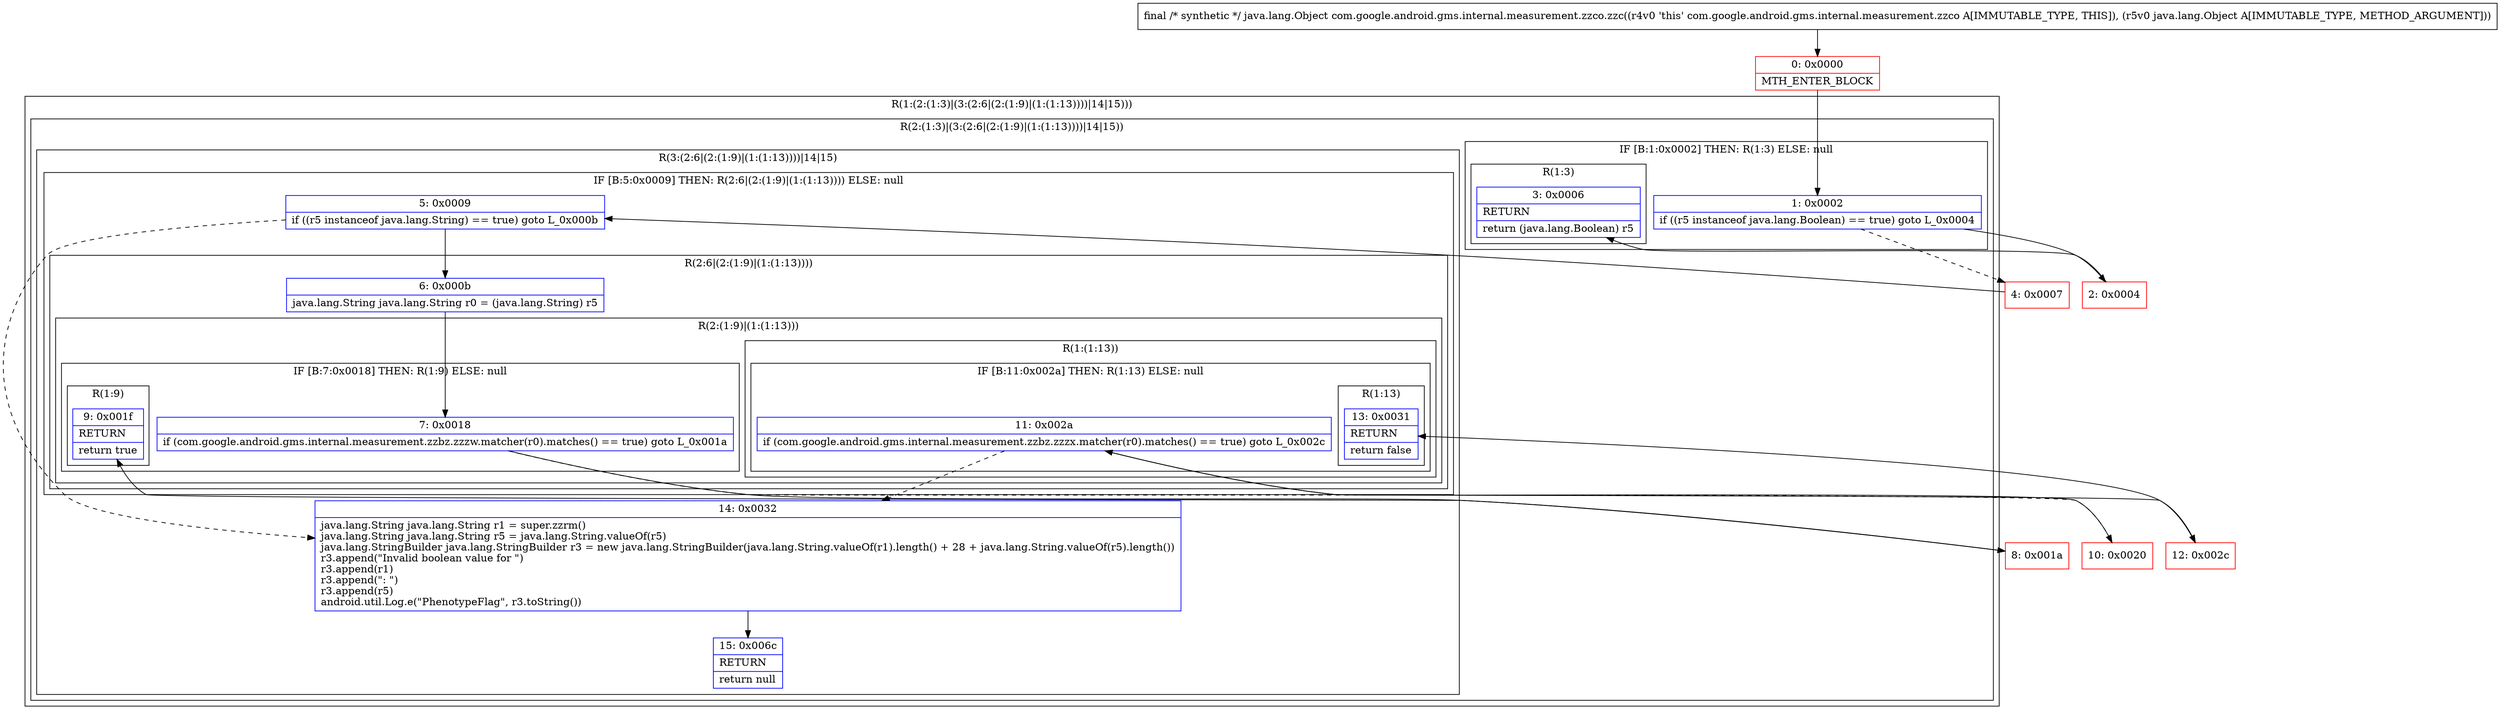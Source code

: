 digraph "CFG forcom.google.android.gms.internal.measurement.zzco.zzc(Ljava\/lang\/Object;)Ljava\/lang\/Object;" {
subgraph cluster_Region_2054464701 {
label = "R(1:(2:(1:3)|(3:(2:6|(2:(1:9)|(1:(1:13))))|14|15)))";
node [shape=record,color=blue];
subgraph cluster_Region_704490165 {
label = "R(2:(1:3)|(3:(2:6|(2:(1:9)|(1:(1:13))))|14|15))";
node [shape=record,color=blue];
subgraph cluster_IfRegion_1068684057 {
label = "IF [B:1:0x0002] THEN: R(1:3) ELSE: null";
node [shape=record,color=blue];
Node_1 [shape=record,label="{1\:\ 0x0002|if ((r5 instanceof java.lang.Boolean) == true) goto L_0x0004\l}"];
subgraph cluster_Region_1846243896 {
label = "R(1:3)";
node [shape=record,color=blue];
Node_3 [shape=record,label="{3\:\ 0x0006|RETURN\l|return (java.lang.Boolean) r5\l}"];
}
}
subgraph cluster_Region_1100763771 {
label = "R(3:(2:6|(2:(1:9)|(1:(1:13))))|14|15)";
node [shape=record,color=blue];
subgraph cluster_IfRegion_822440456 {
label = "IF [B:5:0x0009] THEN: R(2:6|(2:(1:9)|(1:(1:13)))) ELSE: null";
node [shape=record,color=blue];
Node_5 [shape=record,label="{5\:\ 0x0009|if ((r5 instanceof java.lang.String) == true) goto L_0x000b\l}"];
subgraph cluster_Region_720906216 {
label = "R(2:6|(2:(1:9)|(1:(1:13))))";
node [shape=record,color=blue];
Node_6 [shape=record,label="{6\:\ 0x000b|java.lang.String java.lang.String r0 = (java.lang.String) r5\l}"];
subgraph cluster_Region_1969868447 {
label = "R(2:(1:9)|(1:(1:13)))";
node [shape=record,color=blue];
subgraph cluster_IfRegion_1111630605 {
label = "IF [B:7:0x0018] THEN: R(1:9) ELSE: null";
node [shape=record,color=blue];
Node_7 [shape=record,label="{7\:\ 0x0018|if (com.google.android.gms.internal.measurement.zzbz.zzzw.matcher(r0).matches() == true) goto L_0x001a\l}"];
subgraph cluster_Region_1558901040 {
label = "R(1:9)";
node [shape=record,color=blue];
Node_9 [shape=record,label="{9\:\ 0x001f|RETURN\l|return true\l}"];
}
}
subgraph cluster_Region_1774567975 {
label = "R(1:(1:13))";
node [shape=record,color=blue];
subgraph cluster_IfRegion_854889910 {
label = "IF [B:11:0x002a] THEN: R(1:13) ELSE: null";
node [shape=record,color=blue];
Node_11 [shape=record,label="{11\:\ 0x002a|if (com.google.android.gms.internal.measurement.zzbz.zzzx.matcher(r0).matches() == true) goto L_0x002c\l}"];
subgraph cluster_Region_1942644773 {
label = "R(1:13)";
node [shape=record,color=blue];
Node_13 [shape=record,label="{13\:\ 0x0031|RETURN\l|return false\l}"];
}
}
}
}
}
}
Node_14 [shape=record,label="{14\:\ 0x0032|java.lang.String java.lang.String r1 = super.zzrm()\ljava.lang.String java.lang.String r5 = java.lang.String.valueOf(r5)\ljava.lang.StringBuilder java.lang.StringBuilder r3 = new java.lang.StringBuilder(java.lang.String.valueOf(r1).length() + 28 + java.lang.String.valueOf(r5).length())\lr3.append(\"Invalid boolean value for \")\lr3.append(r1)\lr3.append(\": \")\lr3.append(r5)\landroid.util.Log.e(\"PhenotypeFlag\", r3.toString())\l}"];
Node_15 [shape=record,label="{15\:\ 0x006c|RETURN\l|return null\l}"];
}
}
}
Node_0 [shape=record,color=red,label="{0\:\ 0x0000|MTH_ENTER_BLOCK\l}"];
Node_2 [shape=record,color=red,label="{2\:\ 0x0004}"];
Node_4 [shape=record,color=red,label="{4\:\ 0x0007}"];
Node_8 [shape=record,color=red,label="{8\:\ 0x001a}"];
Node_10 [shape=record,color=red,label="{10\:\ 0x0020}"];
Node_12 [shape=record,color=red,label="{12\:\ 0x002c}"];
MethodNode[shape=record,label="{final \/* synthetic *\/ java.lang.Object com.google.android.gms.internal.measurement.zzco.zzc((r4v0 'this' com.google.android.gms.internal.measurement.zzco A[IMMUTABLE_TYPE, THIS]), (r5v0 java.lang.Object A[IMMUTABLE_TYPE, METHOD_ARGUMENT])) }"];
MethodNode -> Node_0;
Node_1 -> Node_2;
Node_1 -> Node_4[style=dashed];
Node_5 -> Node_6;
Node_5 -> Node_14[style=dashed];
Node_6 -> Node_7;
Node_7 -> Node_8;
Node_7 -> Node_10[style=dashed];
Node_11 -> Node_12;
Node_11 -> Node_14[style=dashed];
Node_14 -> Node_15;
Node_0 -> Node_1;
Node_2 -> Node_3;
Node_4 -> Node_5;
Node_8 -> Node_9;
Node_10 -> Node_11;
Node_12 -> Node_13;
}

